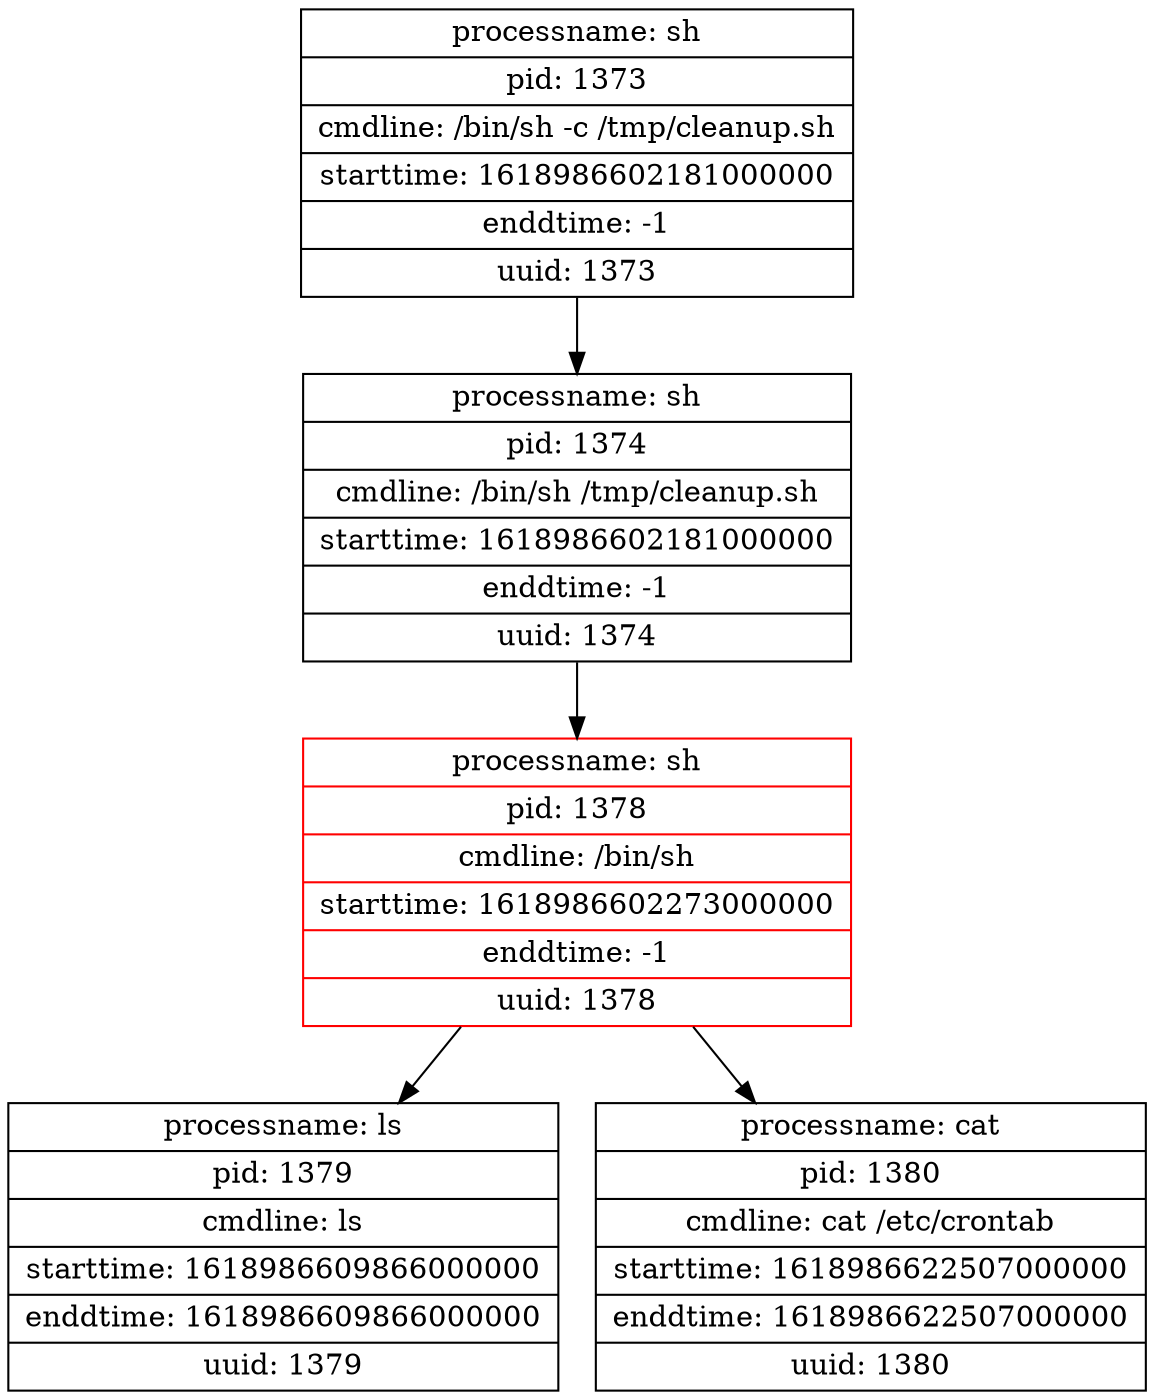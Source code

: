 digraph graph1 {
node [shape = record];
table172 [label = "{<head>processname: sh | pid: 1378 | cmdline: /bin/sh | starttime: 1618986602273000000 | enddtime: -1 | uuid: 1378}", color = red];
node [shape = record];
table165 [label = "{<head>processname: sh | pid: 1374 | cmdline: /bin/sh /tmp/cleanup.sh | starttime: 1618986602181000000 | enddtime: -1 | uuid: 1374}"];
table165 -> table172;
node [shape = record];
table163 [label = "{<head>processname: sh | pid: 1373 | cmdline: /bin/sh -c /tmp/cleanup.sh | starttime: 1618986602181000000 | enddtime: -1 | uuid: 1373}"];
table163 -> table165;
node [shape = record];
table177 [label = "{<head>processname: ls | pid: 1379 | cmdline: ls | starttime: 1618986609866000000 | enddtime: 1618986609866000000 | uuid: 1379}"];
table172 -> table177;
node [shape = record];
table179 [label = "{<head>processname: cat | pid: 1380 | cmdline: cat /etc/crontab | starttime: 1618986622507000000 | enddtime: 1618986622507000000 | uuid: 1380}"];
table172 -> table179;
}
